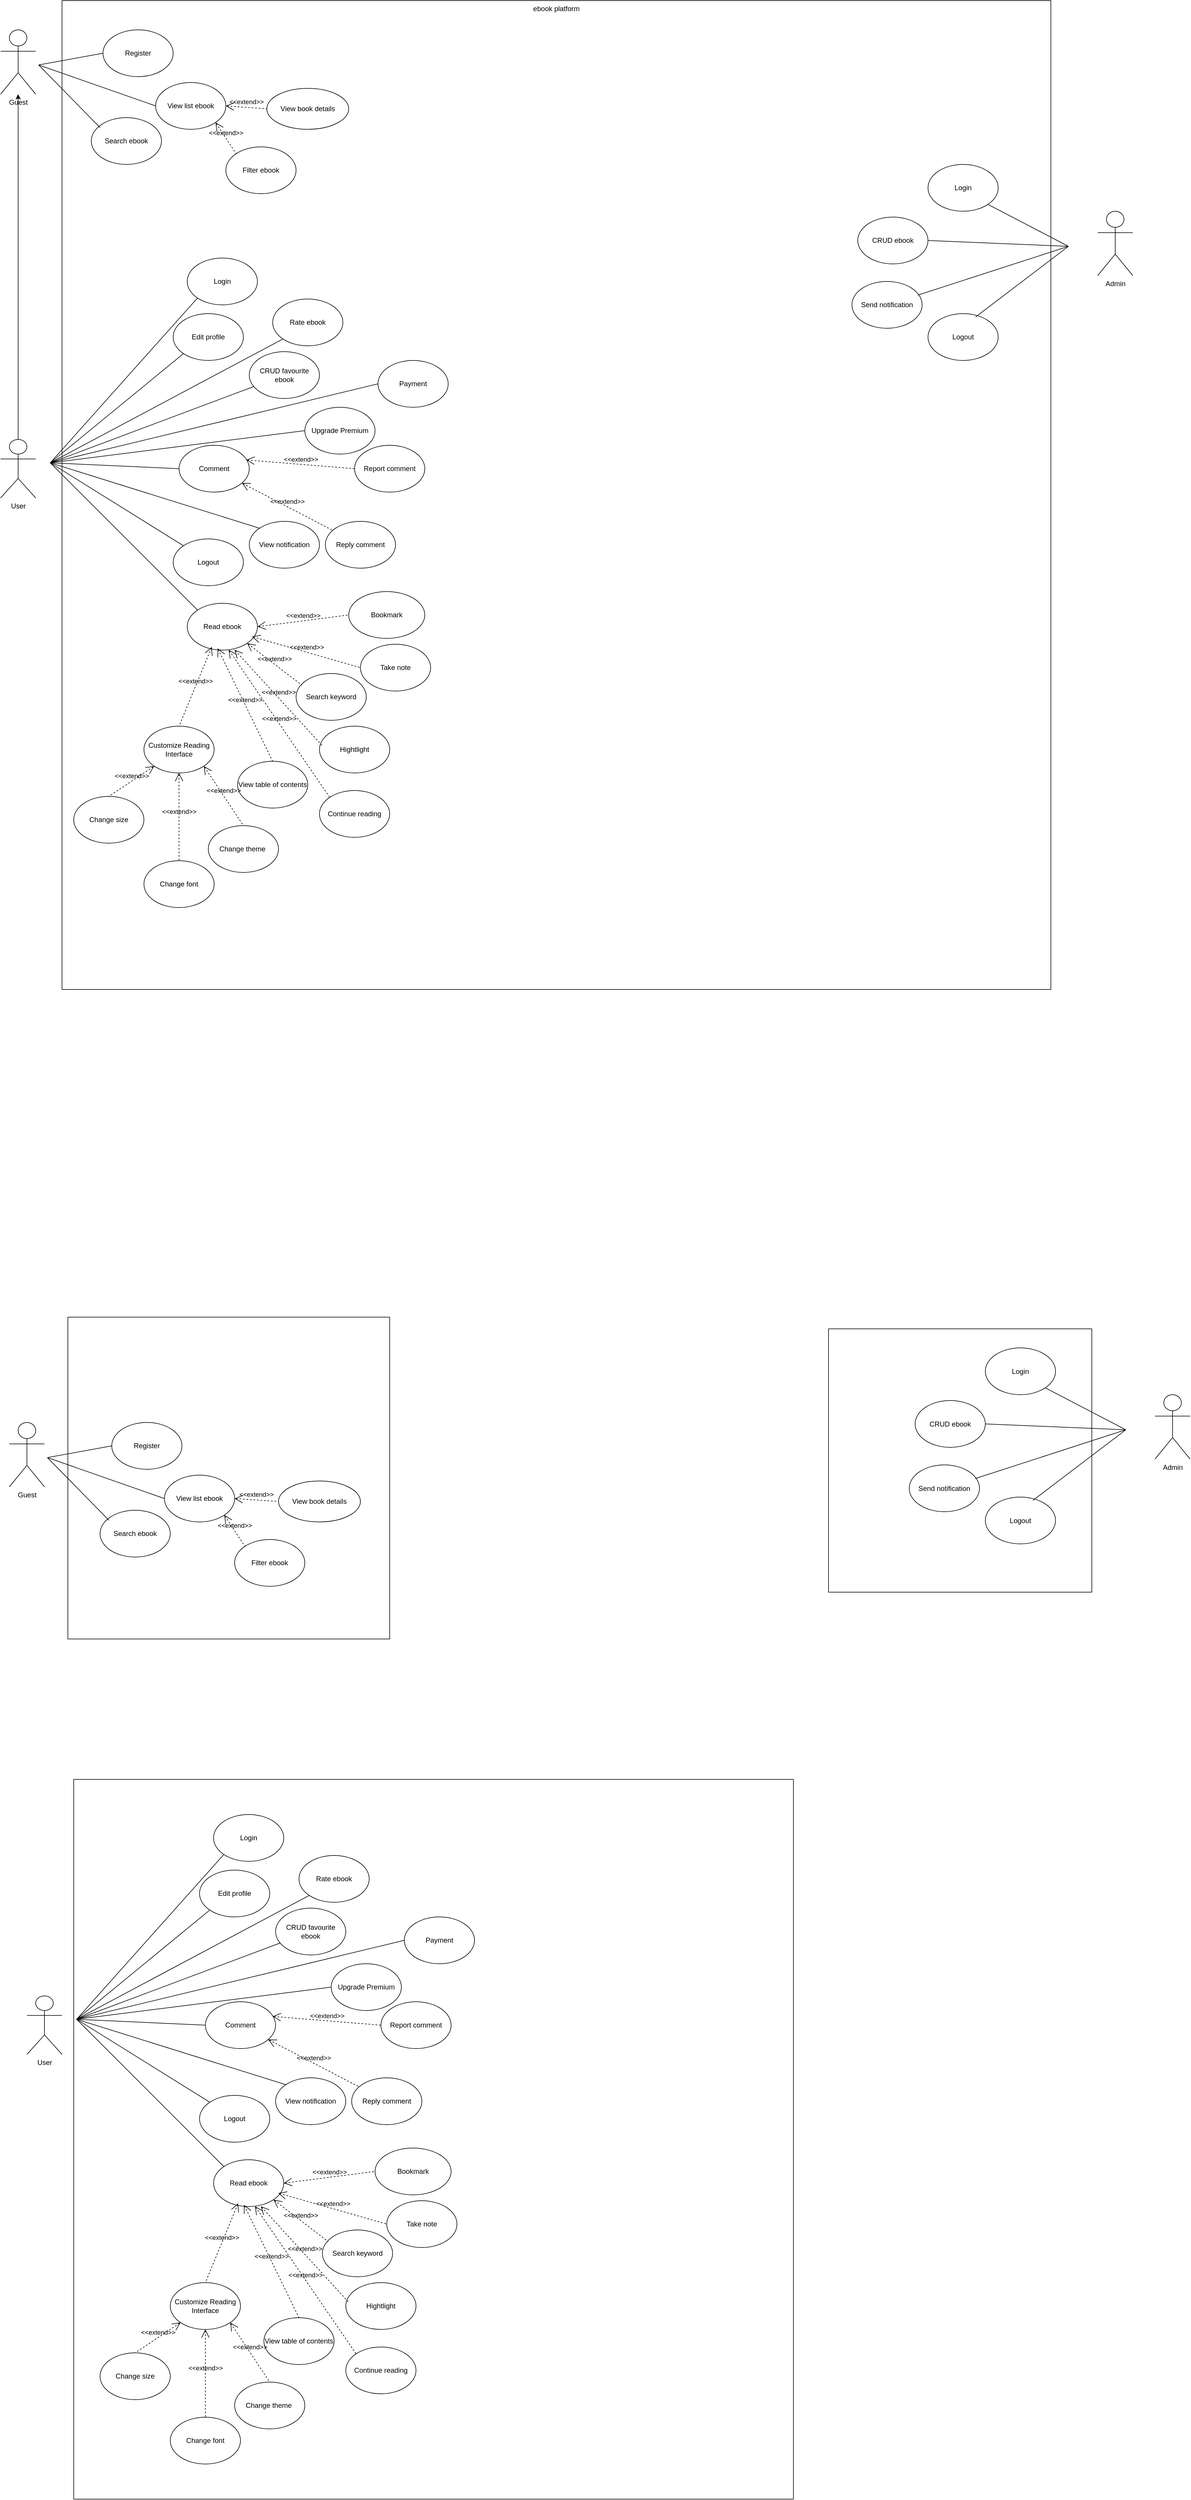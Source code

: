 <mxfile>
    <diagram name="Trang-1" id="Ye_JfSGjJYY6YwhBFZRN">
        <mxGraphModel dx="1636" dy="1445" grid="1" gridSize="10" guides="1" tooltips="1" connect="1" arrows="1" fold="1" page="1" pageScale="1" pageWidth="827" pageHeight="1169" math="0" shadow="0">
            <root>
                <mxCell id="0"/>
                <mxCell id="1" parent="0"/>
                <mxCell id="BuiWXDDFh6bLSmiMz-6c-57" value="" style="whiteSpace=wrap;html=1;aspect=fixed;" parent="1" vertex="1">
                    <mxGeometry x="160" y="3090" width="1230" height="1230" as="geometry"/>
                </mxCell>
                <mxCell id="cUX05zz7t98bNG4GYnQf-1" value="ebook platform" style="whiteSpace=wrap;html=1;aspect=fixed;verticalAlign=top;" parent="1" vertex="1">
                    <mxGeometry x="140" y="50" width="1690" height="1690" as="geometry"/>
                </mxCell>
                <mxCell id="cUX05zz7t98bNG4GYnQf-2" value="Guest" style="shape=umlActor;verticalLabelPosition=bottom;verticalAlign=top;html=1;outlineConnect=0;" parent="1" vertex="1">
                    <mxGeometry x="35" y="100" width="60" height="110" as="geometry"/>
                </mxCell>
                <mxCell id="cUX05zz7t98bNG4GYnQf-5" style="edgeStyle=orthogonalEdgeStyle;rounded=0;orthogonalLoop=1;jettySize=auto;html=1;" parent="1" source="cUX05zz7t98bNG4GYnQf-3" target="cUX05zz7t98bNG4GYnQf-2" edge="1">
                    <mxGeometry relative="1" as="geometry">
                        <Array as="points">
                            <mxPoint x="65" y="320"/>
                            <mxPoint x="65" y="320"/>
                        </Array>
                    </mxGeometry>
                </mxCell>
                <mxCell id="cUX05zz7t98bNG4GYnQf-3" value="User" style="shape=umlActor;verticalLabelPosition=bottom;verticalAlign=top;html=1;outlineConnect=0;" parent="1" vertex="1">
                    <mxGeometry x="35" y="800" width="60" height="100" as="geometry"/>
                </mxCell>
                <mxCell id="cUX05zz7t98bNG4GYnQf-7" value="Register" style="ellipse;whiteSpace=wrap;html=1;" parent="1" vertex="1">
                    <mxGeometry x="210" y="100" width="120" height="80" as="geometry"/>
                </mxCell>
                <mxCell id="cUX05zz7t98bNG4GYnQf-8" value="Search ebook" style="ellipse;whiteSpace=wrap;html=1;" parent="1" vertex="1">
                    <mxGeometry x="190" y="250" width="120" height="80" as="geometry"/>
                </mxCell>
                <mxCell id="cUX05zz7t98bNG4GYnQf-9" value="View list ebook" style="ellipse;whiteSpace=wrap;html=1;" parent="1" vertex="1">
                    <mxGeometry x="300" y="190" width="120" height="80" as="geometry"/>
                </mxCell>
                <mxCell id="cUX05zz7t98bNG4GYnQf-12" value="" style="endArrow=none;html=1;rounded=0;entryX=0;entryY=0.5;entryDx=0;entryDy=0;" parent="1" target="cUX05zz7t98bNG4GYnQf-7" edge="1">
                    <mxGeometry width="50" height="50" relative="1" as="geometry">
                        <mxPoint x="100" y="160" as="sourcePoint"/>
                        <mxPoint x="190" y="250" as="targetPoint"/>
                    </mxGeometry>
                </mxCell>
                <mxCell id="cUX05zz7t98bNG4GYnQf-13" value="" style="endArrow=none;html=1;rounded=0;entryX=0;entryY=0.5;entryDx=0;entryDy=0;" parent="1" target="cUX05zz7t98bNG4GYnQf-9" edge="1">
                    <mxGeometry width="50" height="50" relative="1" as="geometry">
                        <mxPoint x="100" y="160" as="sourcePoint"/>
                        <mxPoint x="190" y="250" as="targetPoint"/>
                    </mxGeometry>
                </mxCell>
                <mxCell id="cUX05zz7t98bNG4GYnQf-14" value="" style="endArrow=none;html=1;rounded=0;entryX=0.126;entryY=0.214;entryDx=0;entryDy=0;entryPerimeter=0;" parent="1" target="cUX05zz7t98bNG4GYnQf-8" edge="1">
                    <mxGeometry width="50" height="50" relative="1" as="geometry">
                        <mxPoint x="100" y="160" as="sourcePoint"/>
                        <mxPoint x="190" y="250" as="targetPoint"/>
                    </mxGeometry>
                </mxCell>
                <mxCell id="cUX05zz7t98bNG4GYnQf-15" value="Comment" style="ellipse;whiteSpace=wrap;html=1;" parent="1" vertex="1">
                    <mxGeometry x="340" y="810" width="120" height="80" as="geometry"/>
                </mxCell>
                <mxCell id="cUX05zz7t98bNG4GYnQf-16" value="Rate ebook" style="ellipse;whiteSpace=wrap;html=1;" parent="1" vertex="1">
                    <mxGeometry x="500" y="560" width="120" height="80" as="geometry"/>
                </mxCell>
                <mxCell id="cUX05zz7t98bNG4GYnQf-17" value="CRUD favourite ebook" style="ellipse;whiteSpace=wrap;html=1;" parent="1" vertex="1">
                    <mxGeometry x="460" y="650" width="120" height="80" as="geometry"/>
                </mxCell>
                <mxCell id="cUX05zz7t98bNG4GYnQf-18" value="View notification" style="ellipse;whiteSpace=wrap;html=1;" parent="1" vertex="1">
                    <mxGeometry x="460" y="940" width="120" height="80" as="geometry"/>
                </mxCell>
                <mxCell id="cUX05zz7t98bNG4GYnQf-19" value="Read ebook" style="ellipse;whiteSpace=wrap;html=1;" parent="1" vertex="1">
                    <mxGeometry x="354" y="1080" width="120" height="80" as="geometry"/>
                </mxCell>
                <mxCell id="cUX05zz7t98bNG4GYnQf-22" value="&amp;lt;&amp;lt;extend&amp;gt;&amp;gt;" style="edgeStyle=none;html=1;startArrow=open;endArrow=none;startSize=12;verticalAlign=bottom;dashed=1;labelBackgroundColor=none;rounded=0;exitX=1;exitY=0.5;exitDx=0;exitDy=0;entryX=0;entryY=0.5;entryDx=0;entryDy=0;" parent="1" source="cUX05zz7t98bNG4GYnQf-9" target="cUX05zz7t98bNG4GYnQf-23" edge="1">
                    <mxGeometry width="160" relative="1" as="geometry">
                        <mxPoint x="470" y="239.57" as="sourcePoint"/>
                        <mxPoint x="630" y="239.57" as="targetPoint"/>
                    </mxGeometry>
                </mxCell>
                <mxCell id="cUX05zz7t98bNG4GYnQf-23" value="View book details" style="ellipse;whiteSpace=wrap;html=1;" parent="1" vertex="1">
                    <mxGeometry x="490" y="200" width="140" height="70" as="geometry"/>
                </mxCell>
                <mxCell id="cUX05zz7t98bNG4GYnQf-24" value="Login" style="ellipse;whiteSpace=wrap;html=1;" parent="1" vertex="1">
                    <mxGeometry x="354" y="490" width="120" height="80" as="geometry"/>
                </mxCell>
                <mxCell id="cUX05zz7t98bNG4GYnQf-25" value="Logout" style="ellipse;whiteSpace=wrap;html=1;" parent="1" vertex="1">
                    <mxGeometry x="330" y="970" width="120" height="80" as="geometry"/>
                </mxCell>
                <mxCell id="cUX05zz7t98bNG4GYnQf-26" value="Edit profile" style="ellipse;whiteSpace=wrap;html=1;" parent="1" vertex="1">
                    <mxGeometry x="330" y="585" width="120" height="80" as="geometry"/>
                </mxCell>
                <mxCell id="cUX05zz7t98bNG4GYnQf-27" value="" style="endArrow=none;html=1;rounded=0;exitX=0;exitY=1;exitDx=0;exitDy=0;" parent="1" source="cUX05zz7t98bNG4GYnQf-24" edge="1">
                    <mxGeometry width="50" height="50" relative="1" as="geometry">
                        <mxPoint x="360" y="550" as="sourcePoint"/>
                        <mxPoint x="120" y="840" as="targetPoint"/>
                    </mxGeometry>
                </mxCell>
                <mxCell id="cUX05zz7t98bNG4GYnQf-28" value="" style="endArrow=none;html=1;rounded=0;entryX=0;entryY=1;entryDx=0;entryDy=0;" parent="1" target="cUX05zz7t98bNG4GYnQf-26" edge="1">
                    <mxGeometry width="50" height="50" relative="1" as="geometry">
                        <mxPoint x="120" y="840" as="sourcePoint"/>
                        <mxPoint x="410" y="590" as="targetPoint"/>
                    </mxGeometry>
                </mxCell>
                <mxCell id="cUX05zz7t98bNG4GYnQf-29" value="" style="endArrow=none;html=1;rounded=0;entryX=0;entryY=1;entryDx=0;entryDy=0;" parent="1" target="cUX05zz7t98bNG4GYnQf-16" edge="1">
                    <mxGeometry width="50" height="50" relative="1" as="geometry">
                        <mxPoint x="120" y="840" as="sourcePoint"/>
                        <mxPoint x="410" y="590" as="targetPoint"/>
                    </mxGeometry>
                </mxCell>
                <mxCell id="cUX05zz7t98bNG4GYnQf-30" value="" style="endArrow=none;html=1;rounded=0;" parent="1" target="cUX05zz7t98bNG4GYnQf-17" edge="1">
                    <mxGeometry width="50" height="50" relative="1" as="geometry">
                        <mxPoint x="120" y="840" as="sourcePoint"/>
                        <mxPoint x="410" y="850" as="targetPoint"/>
                    </mxGeometry>
                </mxCell>
                <mxCell id="cUX05zz7t98bNG4GYnQf-31" value="" style="endArrow=none;html=1;rounded=0;entryX=0;entryY=0.5;entryDx=0;entryDy=0;" parent="1" target="cUX05zz7t98bNG4GYnQf-15" edge="1">
                    <mxGeometry width="50" height="50" relative="1" as="geometry">
                        <mxPoint x="120" y="840" as="sourcePoint"/>
                        <mxPoint x="410" y="940" as="targetPoint"/>
                    </mxGeometry>
                </mxCell>
                <mxCell id="cUX05zz7t98bNG4GYnQf-32" value="" style="endArrow=none;html=1;rounded=0;entryX=0;entryY=0;entryDx=0;entryDy=0;" parent="1" target="cUX05zz7t98bNG4GYnQf-18" edge="1">
                    <mxGeometry width="50" height="50" relative="1" as="geometry">
                        <mxPoint x="120" y="840" as="sourcePoint"/>
                        <mxPoint x="410" y="1110" as="targetPoint"/>
                    </mxGeometry>
                </mxCell>
                <mxCell id="cUX05zz7t98bNG4GYnQf-33" value="" style="endArrow=none;html=1;rounded=0;entryX=0;entryY=0;entryDx=0;entryDy=0;" parent="1" target="cUX05zz7t98bNG4GYnQf-25" edge="1">
                    <mxGeometry width="50" height="50" relative="1" as="geometry">
                        <mxPoint x="120" y="840" as="sourcePoint"/>
                        <mxPoint x="410" y="1280" as="targetPoint"/>
                    </mxGeometry>
                </mxCell>
                <mxCell id="cUX05zz7t98bNG4GYnQf-34" value="" style="endArrow=none;html=1;rounded=0;entryX=0;entryY=0;entryDx=0;entryDy=0;" parent="1" target="cUX05zz7t98bNG4GYnQf-19" edge="1">
                    <mxGeometry width="50" height="50" relative="1" as="geometry">
                        <mxPoint x="120" y="840" as="sourcePoint"/>
                        <mxPoint x="410" y="1280" as="targetPoint"/>
                    </mxGeometry>
                </mxCell>
                <mxCell id="cUX05zz7t98bNG4GYnQf-35" value="Filter ebook" style="ellipse;whiteSpace=wrap;html=1;" parent="1" vertex="1">
                    <mxGeometry x="420" y="300" width="120" height="80" as="geometry"/>
                </mxCell>
                <mxCell id="cUX05zz7t98bNG4GYnQf-36" value="&amp;lt;&amp;lt;extend&amp;gt;&amp;gt;" style="edgeStyle=none;html=1;startArrow=open;endArrow=none;startSize=12;verticalAlign=bottom;dashed=1;labelBackgroundColor=none;rounded=0;entryX=0;entryY=0;entryDx=0;entryDy=0;exitX=1;exitY=1;exitDx=0;exitDy=0;" parent="1" source="cUX05zz7t98bNG4GYnQf-9" target="cUX05zz7t98bNG4GYnQf-35" edge="1">
                    <mxGeometry width="160" relative="1" as="geometry">
                        <mxPoint x="310" y="270" as="sourcePoint"/>
                        <mxPoint x="470" y="270" as="targetPoint"/>
                    </mxGeometry>
                </mxCell>
                <mxCell id="cUX05zz7t98bNG4GYnQf-37" value="Reply comment" style="ellipse;whiteSpace=wrap;html=1;" parent="1" vertex="1">
                    <mxGeometry x="590" y="940" width="120" height="80" as="geometry"/>
                </mxCell>
                <mxCell id="cUX05zz7t98bNG4GYnQf-38" value="&amp;lt;&amp;lt;extend&amp;gt;&amp;gt;" style="edgeStyle=none;html=1;startArrow=open;endArrow=none;startSize=12;verticalAlign=bottom;dashed=1;labelBackgroundColor=none;rounded=0;" parent="1" source="cUX05zz7t98bNG4GYnQf-15" target="cUX05zz7t98bNG4GYnQf-37" edge="1">
                    <mxGeometry width="160" relative="1" as="geometry">
                        <mxPoint x="160" y="990" as="sourcePoint"/>
                        <mxPoint x="320" y="990" as="targetPoint"/>
                    </mxGeometry>
                </mxCell>
                <mxCell id="cUX05zz7t98bNG4GYnQf-39" value="Bookmark" style="ellipse;whiteSpace=wrap;html=1;" parent="1" vertex="1">
                    <mxGeometry x="630" y="1060" width="130" height="80" as="geometry"/>
                </mxCell>
                <mxCell id="cUX05zz7t98bNG4GYnQf-40" value="Take note" style="ellipse;whiteSpace=wrap;html=1;" parent="1" vertex="1">
                    <mxGeometry x="650" y="1150" width="120" height="80" as="geometry"/>
                </mxCell>
                <mxCell id="cUX05zz7t98bNG4GYnQf-41" value="Hightlight" style="ellipse;whiteSpace=wrap;html=1;" parent="1" vertex="1">
                    <mxGeometry x="580" y="1290" width="120" height="80" as="geometry"/>
                </mxCell>
                <mxCell id="cUX05zz7t98bNG4GYnQf-42" value="View table of contents" style="ellipse;whiteSpace=wrap;html=1;" parent="1" vertex="1">
                    <mxGeometry x="440" y="1350" width="120" height="80" as="geometry"/>
                </mxCell>
                <mxCell id="cUX05zz7t98bNG4GYnQf-43" value="Search keyword" style="ellipse;whiteSpace=wrap;html=1;" parent="1" vertex="1">
                    <mxGeometry x="540" y="1200" width="120" height="80" as="geometry"/>
                </mxCell>
                <mxCell id="cUX05zz7t98bNG4GYnQf-44" value="Customize Reading Interface" style="ellipse;whiteSpace=wrap;html=1;" parent="1" vertex="1">
                    <mxGeometry x="280" y="1290" width="120" height="80" as="geometry"/>
                </mxCell>
                <mxCell id="cUX05zz7t98bNG4GYnQf-45" value="Continue reading" style="ellipse;whiteSpace=wrap;html=1;" parent="1" vertex="1">
                    <mxGeometry x="580" y="1400" width="120" height="80" as="geometry"/>
                </mxCell>
                <mxCell id="cUX05zz7t98bNG4GYnQf-46" value="Change theme&amp;nbsp;" style="ellipse;whiteSpace=wrap;html=1;" parent="1" vertex="1">
                    <mxGeometry x="390" y="1460" width="120" height="80" as="geometry"/>
                </mxCell>
                <mxCell id="cUX05zz7t98bNG4GYnQf-47" value="Change font" style="ellipse;whiteSpace=wrap;html=1;" parent="1" vertex="1">
                    <mxGeometry x="280" y="1520" width="120" height="80" as="geometry"/>
                </mxCell>
                <mxCell id="cUX05zz7t98bNG4GYnQf-48" value="Change size" style="ellipse;whiteSpace=wrap;html=1;" parent="1" vertex="1">
                    <mxGeometry x="160" y="1410" width="120" height="80" as="geometry"/>
                </mxCell>
                <mxCell id="cUX05zz7t98bNG4GYnQf-49" value="&amp;lt;&amp;lt;extend&amp;gt;&amp;gt;" style="edgeStyle=none;html=1;startArrow=open;endArrow=none;startSize=12;verticalAlign=bottom;dashed=1;labelBackgroundColor=none;rounded=0;entryX=0;entryY=0.5;entryDx=0;entryDy=0;exitX=1;exitY=0.5;exitDx=0;exitDy=0;" parent="1" source="cUX05zz7t98bNG4GYnQf-19" target="cUX05zz7t98bNG4GYnQf-39" edge="1">
                    <mxGeometry width="160" relative="1" as="geometry">
                        <mxPoint x="470" y="1470" as="sourcePoint"/>
                        <mxPoint x="630" y="1470" as="targetPoint"/>
                    </mxGeometry>
                </mxCell>
                <mxCell id="cUX05zz7t98bNG4GYnQf-50" value="&amp;lt;&amp;lt;extend&amp;gt;&amp;gt;" style="edgeStyle=none;html=1;startArrow=open;endArrow=none;startSize=12;verticalAlign=bottom;dashed=1;labelBackgroundColor=none;rounded=0;entryX=0;entryY=0.5;entryDx=0;entryDy=0;exitX=0.923;exitY=0.712;exitDx=0;exitDy=0;exitPerimeter=0;" parent="1" source="cUX05zz7t98bNG4GYnQf-19" target="cUX05zz7t98bNG4GYnQf-40" edge="1">
                    <mxGeometry width="160" relative="1" as="geometry">
                        <mxPoint x="472" y="1628" as="sourcePoint"/>
                        <mxPoint x="630" y="1720" as="targetPoint"/>
                    </mxGeometry>
                </mxCell>
                <mxCell id="cUX05zz7t98bNG4GYnQf-51" value="&amp;lt;&amp;lt;extend&amp;gt;&amp;gt;" style="edgeStyle=none;html=1;startArrow=open;endArrow=none;startSize=12;verticalAlign=bottom;dashed=1;labelBackgroundColor=none;rounded=0;entryX=0.037;entryY=0.412;entryDx=0;entryDy=0;exitX=0.673;exitY=0.994;exitDx=0;exitDy=0;exitPerimeter=0;entryPerimeter=0;" parent="1" source="cUX05zz7t98bNG4GYnQf-19" target="cUX05zz7t98bNG4GYnQf-41" edge="1">
                    <mxGeometry width="160" relative="1" as="geometry">
                        <mxPoint x="470" y="1970" as="sourcePoint"/>
                        <mxPoint x="630" y="1970" as="targetPoint"/>
                    </mxGeometry>
                </mxCell>
                <mxCell id="cUX05zz7t98bNG4GYnQf-52" value="&amp;lt;&amp;lt;extend&amp;gt;&amp;gt;" style="edgeStyle=none;html=1;startArrow=open;endArrow=none;startSize=12;verticalAlign=bottom;dashed=1;labelBackgroundColor=none;rounded=0;entryX=0.5;entryY=0;entryDx=0;entryDy=0;exitX=0.433;exitY=0.962;exitDx=0;exitDy=0;exitPerimeter=0;" parent="1" source="cUX05zz7t98bNG4GYnQf-19" target="cUX05zz7t98bNG4GYnQf-42" edge="1">
                    <mxGeometry width="160" relative="1" as="geometry">
                        <mxPoint x="470" y="1850" as="sourcePoint"/>
                        <mxPoint x="630" y="1850" as="targetPoint"/>
                    </mxGeometry>
                </mxCell>
                <mxCell id="cUX05zz7t98bNG4GYnQf-53" value="&amp;lt;&amp;lt;extend&amp;gt;&amp;gt;" style="edgeStyle=none;html=1;startArrow=open;endArrow=none;startSize=12;verticalAlign=bottom;dashed=1;labelBackgroundColor=none;rounded=0;entryX=0.083;entryY=0.25;entryDx=0;entryDy=0;exitX=1;exitY=1;exitDx=0;exitDy=0;entryPerimeter=0;" parent="1" source="cUX05zz7t98bNG4GYnQf-19" target="cUX05zz7t98bNG4GYnQf-43" edge="1">
                    <mxGeometry width="160" relative="1" as="geometry">
                        <mxPoint x="470" y="1970" as="sourcePoint"/>
                        <mxPoint x="630" y="1970" as="targetPoint"/>
                    </mxGeometry>
                </mxCell>
                <mxCell id="cUX05zz7t98bNG4GYnQf-54" value="&amp;lt;&amp;lt;extend&amp;gt;&amp;gt;" style="edgeStyle=none;html=1;startArrow=open;endArrow=none;startSize=12;verticalAlign=bottom;dashed=1;labelBackgroundColor=none;rounded=0;entryX=0;entryY=0;entryDx=0;entryDy=0;exitX=0.59;exitY=0.994;exitDx=0;exitDy=0;exitPerimeter=0;" parent="1" source="cUX05zz7t98bNG4GYnQf-19" target="cUX05zz7t98bNG4GYnQf-45" edge="1">
                    <mxGeometry width="160" relative="1" as="geometry">
                        <mxPoint x="470" y="1970" as="sourcePoint"/>
                        <mxPoint x="630" y="1970" as="targetPoint"/>
                    </mxGeometry>
                </mxCell>
                <mxCell id="cUX05zz7t98bNG4GYnQf-55" value="&amp;lt;&amp;lt;extend&amp;gt;&amp;gt;" style="edgeStyle=none;html=1;startArrow=open;endArrow=none;startSize=12;verticalAlign=bottom;dashed=1;labelBackgroundColor=none;rounded=0;entryX=0.5;entryY=0;entryDx=0;entryDy=0;exitX=0.35;exitY=0.931;exitDx=0;exitDy=0;exitPerimeter=0;" parent="1" source="cUX05zz7t98bNG4GYnQf-19" target="cUX05zz7t98bNG4GYnQf-44" edge="1">
                    <mxGeometry width="160" relative="1" as="geometry">
                        <mxPoint x="470" y="2220" as="sourcePoint"/>
                        <mxPoint x="630" y="2220" as="targetPoint"/>
                    </mxGeometry>
                </mxCell>
                <mxCell id="cUX05zz7t98bNG4GYnQf-56" value="&amp;lt;&amp;lt;extend&amp;gt;&amp;gt;" style="edgeStyle=none;html=1;startArrow=open;endArrow=none;startSize=12;verticalAlign=bottom;dashed=1;labelBackgroundColor=none;rounded=0;entryX=0.5;entryY=0;entryDx=0;entryDy=0;exitX=1;exitY=1;exitDx=0;exitDy=0;" parent="1" source="cUX05zz7t98bNG4GYnQf-44" target="cUX05zz7t98bNG4GYnQf-46" edge="1">
                    <mxGeometry width="160" relative="1" as="geometry">
                        <mxPoint x="470" y="2350" as="sourcePoint"/>
                        <mxPoint x="630" y="2350" as="targetPoint"/>
                    </mxGeometry>
                </mxCell>
                <mxCell id="cUX05zz7t98bNG4GYnQf-57" value="&amp;lt;&amp;lt;extend&amp;gt;&amp;gt;" style="edgeStyle=none;html=1;startArrow=open;endArrow=none;startSize=12;verticalAlign=bottom;dashed=1;labelBackgroundColor=none;rounded=0;exitX=0.5;exitY=1;exitDx=0;exitDy=0;" parent="1" source="cUX05zz7t98bNG4GYnQf-44" target="cUX05zz7t98bNG4GYnQf-47" edge="1">
                    <mxGeometry width="160" relative="1" as="geometry">
                        <mxPoint x="470" y="2350" as="sourcePoint"/>
                        <mxPoint x="630" y="2350" as="targetPoint"/>
                    </mxGeometry>
                </mxCell>
                <mxCell id="cUX05zz7t98bNG4GYnQf-58" value="&amp;lt;&amp;lt;extend&amp;gt;&amp;gt;" style="edgeStyle=none;html=1;startArrow=open;endArrow=none;startSize=12;verticalAlign=bottom;dashed=1;labelBackgroundColor=none;rounded=0;entryX=0.5;entryY=0;entryDx=0;entryDy=0;exitX=0;exitY=1;exitDx=0;exitDy=0;" parent="1" source="cUX05zz7t98bNG4GYnQf-44" target="cUX05zz7t98bNG4GYnQf-48" edge="1">
                    <mxGeometry width="160" relative="1" as="geometry">
                        <mxPoint x="470" y="2350" as="sourcePoint"/>
                        <mxPoint x="630" y="2350" as="targetPoint"/>
                    </mxGeometry>
                </mxCell>
                <mxCell id="cUX05zz7t98bNG4GYnQf-59" value="Admin" style="shape=umlActor;verticalLabelPosition=bottom;verticalAlign=top;html=1;outlineConnect=0;" parent="1" vertex="1">
                    <mxGeometry x="1910" y="410" width="60" height="110" as="geometry"/>
                </mxCell>
                <mxCell id="cUX05zz7t98bNG4GYnQf-60" value="CRUD ebook" style="ellipse;whiteSpace=wrap;html=1;" parent="1" vertex="1">
                    <mxGeometry x="1500" y="420" width="120" height="80" as="geometry"/>
                </mxCell>
                <mxCell id="cUX05zz7t98bNG4GYnQf-61" value="Login" style="ellipse;whiteSpace=wrap;html=1;" parent="1" vertex="1">
                    <mxGeometry x="1620" y="330" width="120" height="80" as="geometry"/>
                </mxCell>
                <mxCell id="cUX05zz7t98bNG4GYnQf-62" value="Send notification" style="ellipse;whiteSpace=wrap;html=1;" parent="1" vertex="1">
                    <mxGeometry x="1490" y="530" width="120" height="80" as="geometry"/>
                </mxCell>
                <mxCell id="cUX05zz7t98bNG4GYnQf-63" value="Logout" style="ellipse;whiteSpace=wrap;html=1;" parent="1" vertex="1">
                    <mxGeometry x="1620" y="585" width="120" height="80" as="geometry"/>
                </mxCell>
                <mxCell id="cUX05zz7t98bNG4GYnQf-64" value="" style="endArrow=none;html=1;rounded=0;exitX=1;exitY=1;exitDx=0;exitDy=0;" parent="1" source="cUX05zz7t98bNG4GYnQf-61" edge="1">
                    <mxGeometry width="50" height="50" relative="1" as="geometry">
                        <mxPoint x="1590" y="120" as="sourcePoint"/>
                        <mxPoint x="1860" y="470" as="targetPoint"/>
                    </mxGeometry>
                </mxCell>
                <mxCell id="cUX05zz7t98bNG4GYnQf-65" value="" style="endArrow=none;html=1;rounded=0;exitX=1;exitY=0.5;exitDx=0;exitDy=0;" parent="1" source="cUX05zz7t98bNG4GYnQf-60" edge="1">
                    <mxGeometry width="50" height="50" relative="1" as="geometry">
                        <mxPoint x="1710" y="440" as="sourcePoint"/>
                        <mxPoint x="1860" y="470" as="targetPoint"/>
                    </mxGeometry>
                </mxCell>
                <mxCell id="cUX05zz7t98bNG4GYnQf-69" value="" style="endArrow=none;html=1;rounded=0;exitX=0.939;exitY=0.292;exitDx=0;exitDy=0;exitPerimeter=0;" parent="1" source="cUX05zz7t98bNG4GYnQf-62" edge="1">
                    <mxGeometry width="50" height="50" relative="1" as="geometry">
                        <mxPoint x="1710" y="750" as="sourcePoint"/>
                        <mxPoint x="1860" y="470" as="targetPoint"/>
                    </mxGeometry>
                </mxCell>
                <mxCell id="cUX05zz7t98bNG4GYnQf-70" value="" style="endArrow=none;html=1;rounded=0;exitX=0.678;exitY=0.071;exitDx=0;exitDy=0;exitPerimeter=0;" parent="1" source="cUX05zz7t98bNG4GYnQf-63" edge="1">
                    <mxGeometry width="50" height="50" relative="1" as="geometry">
                        <mxPoint x="1710" y="750" as="sourcePoint"/>
                        <mxPoint x="1860" y="470" as="targetPoint"/>
                    </mxGeometry>
                </mxCell>
                <mxCell id="BuiWXDDFh6bLSmiMz-6c-1" value="Report comment" style="ellipse;whiteSpace=wrap;html=1;" parent="1" vertex="1">
                    <mxGeometry x="640" y="810" width="120" height="80" as="geometry"/>
                </mxCell>
                <mxCell id="BuiWXDDFh6bLSmiMz-6c-2" value="&amp;lt;&amp;lt;extend&amp;gt;&amp;gt;" style="edgeStyle=none;html=1;startArrow=open;endArrow=none;startSize=12;verticalAlign=bottom;dashed=1;labelBackgroundColor=none;rounded=0;entryX=0;entryY=0.5;entryDx=0;entryDy=0;exitX=0.958;exitY=0.313;exitDx=0;exitDy=0;exitPerimeter=0;" parent="1" source="cUX05zz7t98bNG4GYnQf-15" target="BuiWXDDFh6bLSmiMz-6c-1" edge="1">
                    <mxGeometry width="160" relative="1" as="geometry">
                        <mxPoint x="630" y="950" as="sourcePoint"/>
                        <mxPoint x="790" y="950" as="targetPoint"/>
                    </mxGeometry>
                </mxCell>
                <mxCell id="BuiWXDDFh6bLSmiMz-6c-5" value="" style="whiteSpace=wrap;html=1;aspect=fixed;" parent="1" vertex="1">
                    <mxGeometry x="150" y="2300" width="550" height="550" as="geometry"/>
                </mxCell>
                <mxCell id="BuiWXDDFh6bLSmiMz-6c-6" value="Guest" style="shape=umlActor;verticalLabelPosition=bottom;verticalAlign=top;html=1;outlineConnect=0;" parent="1" vertex="1">
                    <mxGeometry x="50" y="2480" width="60" height="110" as="geometry"/>
                </mxCell>
                <mxCell id="BuiWXDDFh6bLSmiMz-6c-7" value="Register" style="ellipse;whiteSpace=wrap;html=1;" parent="1" vertex="1">
                    <mxGeometry x="225" y="2480" width="120" height="80" as="geometry"/>
                </mxCell>
                <mxCell id="BuiWXDDFh6bLSmiMz-6c-8" value="Search ebook" style="ellipse;whiteSpace=wrap;html=1;" parent="1" vertex="1">
                    <mxGeometry x="205" y="2630" width="120" height="80" as="geometry"/>
                </mxCell>
                <mxCell id="BuiWXDDFh6bLSmiMz-6c-9" value="View list ebook" style="ellipse;whiteSpace=wrap;html=1;" parent="1" vertex="1">
                    <mxGeometry x="315" y="2570" width="120" height="80" as="geometry"/>
                </mxCell>
                <mxCell id="BuiWXDDFh6bLSmiMz-6c-10" value="" style="endArrow=none;html=1;rounded=0;entryX=0;entryY=0.5;entryDx=0;entryDy=0;" parent="1" target="BuiWXDDFh6bLSmiMz-6c-7" edge="1">
                    <mxGeometry width="50" height="50" relative="1" as="geometry">
                        <mxPoint x="115" y="2540" as="sourcePoint"/>
                        <mxPoint x="205" y="2630" as="targetPoint"/>
                    </mxGeometry>
                </mxCell>
                <mxCell id="BuiWXDDFh6bLSmiMz-6c-11" value="" style="endArrow=none;html=1;rounded=0;entryX=0;entryY=0.5;entryDx=0;entryDy=0;" parent="1" target="BuiWXDDFh6bLSmiMz-6c-9" edge="1">
                    <mxGeometry width="50" height="50" relative="1" as="geometry">
                        <mxPoint x="115" y="2540" as="sourcePoint"/>
                        <mxPoint x="205" y="2630" as="targetPoint"/>
                    </mxGeometry>
                </mxCell>
                <mxCell id="BuiWXDDFh6bLSmiMz-6c-12" value="" style="endArrow=none;html=1;rounded=0;entryX=0.126;entryY=0.214;entryDx=0;entryDy=0;entryPerimeter=0;" parent="1" target="BuiWXDDFh6bLSmiMz-6c-8" edge="1">
                    <mxGeometry width="50" height="50" relative="1" as="geometry">
                        <mxPoint x="115" y="2540" as="sourcePoint"/>
                        <mxPoint x="205" y="2630" as="targetPoint"/>
                    </mxGeometry>
                </mxCell>
                <mxCell id="BuiWXDDFh6bLSmiMz-6c-13" value="&amp;lt;&amp;lt;extend&amp;gt;&amp;gt;" style="edgeStyle=none;html=1;startArrow=open;endArrow=none;startSize=12;verticalAlign=bottom;dashed=1;labelBackgroundColor=none;rounded=0;exitX=1;exitY=0.5;exitDx=0;exitDy=0;entryX=0;entryY=0.5;entryDx=0;entryDy=0;" parent="1" source="BuiWXDDFh6bLSmiMz-6c-9" edge="1" target="2">
                    <mxGeometry width="160" relative="1" as="geometry">
                        <mxPoint x="485" y="2619.57" as="sourcePoint"/>
                        <mxPoint x="505" y="2615" as="targetPoint"/>
                    </mxGeometry>
                </mxCell>
                <mxCell id="BuiWXDDFh6bLSmiMz-6c-14" value="Filter ebook" style="ellipse;whiteSpace=wrap;html=1;" parent="1" vertex="1">
                    <mxGeometry x="435" y="2680" width="120" height="80" as="geometry"/>
                </mxCell>
                <mxCell id="BuiWXDDFh6bLSmiMz-6c-15" value="&amp;lt;&amp;lt;extend&amp;gt;&amp;gt;" style="edgeStyle=none;html=1;startArrow=open;endArrow=none;startSize=12;verticalAlign=bottom;dashed=1;labelBackgroundColor=none;rounded=0;entryX=0;entryY=0;entryDx=0;entryDy=0;exitX=1;exitY=1;exitDx=0;exitDy=0;" parent="1" source="BuiWXDDFh6bLSmiMz-6c-9" target="BuiWXDDFh6bLSmiMz-6c-14" edge="1">
                    <mxGeometry width="160" relative="1" as="geometry">
                        <mxPoint x="325" y="2650" as="sourcePoint"/>
                        <mxPoint x="485" y="2650" as="targetPoint"/>
                    </mxGeometry>
                </mxCell>
                <mxCell id="BuiWXDDFh6bLSmiMz-6c-58" value="" style="whiteSpace=wrap;html=1;aspect=fixed;" parent="1" vertex="1">
                    <mxGeometry x="1450" y="2320" width="450" height="450" as="geometry"/>
                </mxCell>
                <mxCell id="BuiWXDDFh6bLSmiMz-6c-59" value="Admin" style="shape=umlActor;verticalLabelPosition=bottom;verticalAlign=top;html=1;outlineConnect=0;" parent="1" vertex="1">
                    <mxGeometry x="2008" y="2432.5" width="60" height="110" as="geometry"/>
                </mxCell>
                <mxCell id="BuiWXDDFh6bLSmiMz-6c-60" value="CRUD ebook" style="ellipse;whiteSpace=wrap;html=1;" parent="1" vertex="1">
                    <mxGeometry x="1598" y="2442.5" width="120" height="80" as="geometry"/>
                </mxCell>
                <mxCell id="BuiWXDDFh6bLSmiMz-6c-61" value="Login" style="ellipse;whiteSpace=wrap;html=1;" parent="1" vertex="1">
                    <mxGeometry x="1718" y="2352.5" width="120" height="80" as="geometry"/>
                </mxCell>
                <mxCell id="BuiWXDDFh6bLSmiMz-6c-62" value="Send notification" style="ellipse;whiteSpace=wrap;html=1;" parent="1" vertex="1">
                    <mxGeometry x="1588" y="2552.5" width="120" height="80" as="geometry"/>
                </mxCell>
                <mxCell id="BuiWXDDFh6bLSmiMz-6c-63" value="Logout" style="ellipse;whiteSpace=wrap;html=1;" parent="1" vertex="1">
                    <mxGeometry x="1718" y="2607.5" width="120" height="80" as="geometry"/>
                </mxCell>
                <mxCell id="BuiWXDDFh6bLSmiMz-6c-64" value="" style="endArrow=none;html=1;rounded=0;exitX=1;exitY=1;exitDx=0;exitDy=0;" parent="1" source="BuiWXDDFh6bLSmiMz-6c-61" edge="1">
                    <mxGeometry width="50" height="50" relative="1" as="geometry">
                        <mxPoint x="1688" y="2142.5" as="sourcePoint"/>
                        <mxPoint x="1958" y="2492.5" as="targetPoint"/>
                    </mxGeometry>
                </mxCell>
                <mxCell id="BuiWXDDFh6bLSmiMz-6c-65" value="" style="endArrow=none;html=1;rounded=0;exitX=1;exitY=0.5;exitDx=0;exitDy=0;" parent="1" source="BuiWXDDFh6bLSmiMz-6c-60" edge="1">
                    <mxGeometry width="50" height="50" relative="1" as="geometry">
                        <mxPoint x="1808" y="2462.5" as="sourcePoint"/>
                        <mxPoint x="1958" y="2492.5" as="targetPoint"/>
                    </mxGeometry>
                </mxCell>
                <mxCell id="BuiWXDDFh6bLSmiMz-6c-66" value="" style="endArrow=none;html=1;rounded=0;exitX=0.939;exitY=0.292;exitDx=0;exitDy=0;exitPerimeter=0;" parent="1" source="BuiWXDDFh6bLSmiMz-6c-62" edge="1">
                    <mxGeometry width="50" height="50" relative="1" as="geometry">
                        <mxPoint x="1808" y="2772.5" as="sourcePoint"/>
                        <mxPoint x="1958" y="2492.5" as="targetPoint"/>
                    </mxGeometry>
                </mxCell>
                <mxCell id="BuiWXDDFh6bLSmiMz-6c-67" value="" style="endArrow=none;html=1;rounded=0;exitX=0.678;exitY=0.071;exitDx=0;exitDy=0;exitPerimeter=0;" parent="1" source="BuiWXDDFh6bLSmiMz-6c-63" edge="1">
                    <mxGeometry width="50" height="50" relative="1" as="geometry">
                        <mxPoint x="1808" y="2772.5" as="sourcePoint"/>
                        <mxPoint x="1958" y="2492.5" as="targetPoint"/>
                    </mxGeometry>
                </mxCell>
                <mxCell id="2" value="View book details" style="ellipse;whiteSpace=wrap;html=1;" vertex="1" parent="1">
                    <mxGeometry x="510" y="2580" width="140" height="70" as="geometry"/>
                </mxCell>
                <mxCell id="3" value="Payment" style="ellipse;whiteSpace=wrap;html=1;" vertex="1" parent="1">
                    <mxGeometry x="680" y="665" width="120" height="80" as="geometry"/>
                </mxCell>
                <mxCell id="4" value="" style="endArrow=none;html=1;entryX=0;entryY=0.5;entryDx=0;entryDy=0;" edge="1" parent="1" target="3">
                    <mxGeometry width="50" height="50" relative="1" as="geometry">
                        <mxPoint x="119.259" y="840" as="sourcePoint"/>
                        <mxPoint x="540" y="940" as="targetPoint"/>
                    </mxGeometry>
                </mxCell>
                <mxCell id="5" value="Upgrade Premium" style="ellipse;whiteSpace=wrap;html=1;" vertex="1" parent="1">
                    <mxGeometry x="555" y="745" width="120" height="80" as="geometry"/>
                </mxCell>
                <mxCell id="6" value="" style="endArrow=none;html=1;entryX=0;entryY=0.5;entryDx=0;entryDy=0;" edge="1" parent="1" target="5">
                    <mxGeometry width="50" height="50" relative="1" as="geometry">
                        <mxPoint x="119.259" y="840" as="sourcePoint"/>
                        <mxPoint x="500" y="970" as="targetPoint"/>
                    </mxGeometry>
                </mxCell>
                <mxCell id="7" value="User" style="shape=umlActor;verticalLabelPosition=bottom;verticalAlign=top;html=1;outlineConnect=0;" vertex="1" parent="1">
                    <mxGeometry x="80" y="3460" width="60" height="100" as="geometry"/>
                </mxCell>
                <mxCell id="8" value="Comment" style="ellipse;whiteSpace=wrap;html=1;" vertex="1" parent="1">
                    <mxGeometry x="385" y="3470" width="120" height="80" as="geometry"/>
                </mxCell>
                <mxCell id="9" value="Rate ebook" style="ellipse;whiteSpace=wrap;html=1;" vertex="1" parent="1">
                    <mxGeometry x="545" y="3220" width="120" height="80" as="geometry"/>
                </mxCell>
                <mxCell id="10" value="CRUD favourite ebook" style="ellipse;whiteSpace=wrap;html=1;" vertex="1" parent="1">
                    <mxGeometry x="505" y="3310" width="120" height="80" as="geometry"/>
                </mxCell>
                <mxCell id="11" value="View notification" style="ellipse;whiteSpace=wrap;html=1;" vertex="1" parent="1">
                    <mxGeometry x="505" y="3600" width="120" height="80" as="geometry"/>
                </mxCell>
                <mxCell id="12" value="Read ebook" style="ellipse;whiteSpace=wrap;html=1;" vertex="1" parent="1">
                    <mxGeometry x="399" y="3740" width="120" height="80" as="geometry"/>
                </mxCell>
                <mxCell id="13" value="Login" style="ellipse;whiteSpace=wrap;html=1;" vertex="1" parent="1">
                    <mxGeometry x="399" y="3150" width="120" height="80" as="geometry"/>
                </mxCell>
                <mxCell id="14" value="Logout" style="ellipse;whiteSpace=wrap;html=1;" vertex="1" parent="1">
                    <mxGeometry x="375" y="3630" width="120" height="80" as="geometry"/>
                </mxCell>
                <mxCell id="15" value="Edit profile" style="ellipse;whiteSpace=wrap;html=1;" vertex="1" parent="1">
                    <mxGeometry x="375" y="3245" width="120" height="80" as="geometry"/>
                </mxCell>
                <mxCell id="16" value="" style="endArrow=none;html=1;rounded=0;exitX=0;exitY=1;exitDx=0;exitDy=0;" edge="1" parent="1" source="13">
                    <mxGeometry width="50" height="50" relative="1" as="geometry">
                        <mxPoint x="405" y="3210" as="sourcePoint"/>
                        <mxPoint x="165" y="3500" as="targetPoint"/>
                    </mxGeometry>
                </mxCell>
                <mxCell id="17" value="" style="endArrow=none;html=1;rounded=0;entryX=0;entryY=1;entryDx=0;entryDy=0;" edge="1" parent="1" target="15">
                    <mxGeometry width="50" height="50" relative="1" as="geometry">
                        <mxPoint x="165" y="3500" as="sourcePoint"/>
                        <mxPoint x="455" y="3250" as="targetPoint"/>
                    </mxGeometry>
                </mxCell>
                <mxCell id="18" value="" style="endArrow=none;html=1;rounded=0;entryX=0;entryY=1;entryDx=0;entryDy=0;" edge="1" parent="1" target="9">
                    <mxGeometry width="50" height="50" relative="1" as="geometry">
                        <mxPoint x="165" y="3500" as="sourcePoint"/>
                        <mxPoint x="455" y="3250" as="targetPoint"/>
                    </mxGeometry>
                </mxCell>
                <mxCell id="19" value="" style="endArrow=none;html=1;rounded=0;" edge="1" parent="1" target="10">
                    <mxGeometry width="50" height="50" relative="1" as="geometry">
                        <mxPoint x="165" y="3500" as="sourcePoint"/>
                        <mxPoint x="455" y="3510" as="targetPoint"/>
                    </mxGeometry>
                </mxCell>
                <mxCell id="20" value="" style="endArrow=none;html=1;rounded=0;entryX=0;entryY=0.5;entryDx=0;entryDy=0;" edge="1" parent="1" target="8">
                    <mxGeometry width="50" height="50" relative="1" as="geometry">
                        <mxPoint x="165" y="3500" as="sourcePoint"/>
                        <mxPoint x="455" y="3600" as="targetPoint"/>
                    </mxGeometry>
                </mxCell>
                <mxCell id="21" value="" style="endArrow=none;html=1;rounded=0;entryX=0;entryY=0;entryDx=0;entryDy=0;" edge="1" parent="1" target="11">
                    <mxGeometry width="50" height="50" relative="1" as="geometry">
                        <mxPoint x="165" y="3500" as="sourcePoint"/>
                        <mxPoint x="455" y="3770" as="targetPoint"/>
                    </mxGeometry>
                </mxCell>
                <mxCell id="22" value="" style="endArrow=none;html=1;rounded=0;entryX=0;entryY=0;entryDx=0;entryDy=0;" edge="1" parent="1" target="14">
                    <mxGeometry width="50" height="50" relative="1" as="geometry">
                        <mxPoint x="165" y="3500" as="sourcePoint"/>
                        <mxPoint x="455" y="3940" as="targetPoint"/>
                    </mxGeometry>
                </mxCell>
                <mxCell id="23" value="" style="endArrow=none;html=1;rounded=0;entryX=0;entryY=0;entryDx=0;entryDy=0;" edge="1" parent="1" target="12">
                    <mxGeometry width="50" height="50" relative="1" as="geometry">
                        <mxPoint x="165" y="3500" as="sourcePoint"/>
                        <mxPoint x="455" y="3940" as="targetPoint"/>
                    </mxGeometry>
                </mxCell>
                <mxCell id="24" value="Reply comment" style="ellipse;whiteSpace=wrap;html=1;" vertex="1" parent="1">
                    <mxGeometry x="635" y="3600" width="120" height="80" as="geometry"/>
                </mxCell>
                <mxCell id="25" value="&amp;lt;&amp;lt;extend&amp;gt;&amp;gt;" style="edgeStyle=none;html=1;startArrow=open;endArrow=none;startSize=12;verticalAlign=bottom;dashed=1;labelBackgroundColor=none;rounded=0;" edge="1" parent="1" source="8" target="24">
                    <mxGeometry width="160" relative="1" as="geometry">
                        <mxPoint x="205" y="3650" as="sourcePoint"/>
                        <mxPoint x="365" y="3650" as="targetPoint"/>
                    </mxGeometry>
                </mxCell>
                <mxCell id="26" value="Bookmark" style="ellipse;whiteSpace=wrap;html=1;" vertex="1" parent="1">
                    <mxGeometry x="675" y="3720" width="130" height="80" as="geometry"/>
                </mxCell>
                <mxCell id="27" value="Take note" style="ellipse;whiteSpace=wrap;html=1;" vertex="1" parent="1">
                    <mxGeometry x="695" y="3810" width="120" height="80" as="geometry"/>
                </mxCell>
                <mxCell id="28" value="Hightlight" style="ellipse;whiteSpace=wrap;html=1;" vertex="1" parent="1">
                    <mxGeometry x="625" y="3950" width="120" height="80" as="geometry"/>
                </mxCell>
                <mxCell id="29" value="View table of contents" style="ellipse;whiteSpace=wrap;html=1;" vertex="1" parent="1">
                    <mxGeometry x="485" y="4010" width="120" height="80" as="geometry"/>
                </mxCell>
                <mxCell id="30" value="Search keyword" style="ellipse;whiteSpace=wrap;html=1;" vertex="1" parent="1">
                    <mxGeometry x="585" y="3860" width="120" height="80" as="geometry"/>
                </mxCell>
                <mxCell id="31" value="Customize Reading Interface" style="ellipse;whiteSpace=wrap;html=1;" vertex="1" parent="1">
                    <mxGeometry x="325" y="3950" width="120" height="80" as="geometry"/>
                </mxCell>
                <mxCell id="32" value="Continue reading" style="ellipse;whiteSpace=wrap;html=1;" vertex="1" parent="1">
                    <mxGeometry x="625" y="4060" width="120" height="80" as="geometry"/>
                </mxCell>
                <mxCell id="33" value="Change theme&amp;nbsp;" style="ellipse;whiteSpace=wrap;html=1;" vertex="1" parent="1">
                    <mxGeometry x="435" y="4120" width="120" height="80" as="geometry"/>
                </mxCell>
                <mxCell id="34" value="Change font" style="ellipse;whiteSpace=wrap;html=1;" vertex="1" parent="1">
                    <mxGeometry x="325" y="4180" width="120" height="80" as="geometry"/>
                </mxCell>
                <mxCell id="35" value="Change size" style="ellipse;whiteSpace=wrap;html=1;" vertex="1" parent="1">
                    <mxGeometry x="205" y="4070" width="120" height="80" as="geometry"/>
                </mxCell>
                <mxCell id="36" value="&amp;lt;&amp;lt;extend&amp;gt;&amp;gt;" style="edgeStyle=none;html=1;startArrow=open;endArrow=none;startSize=12;verticalAlign=bottom;dashed=1;labelBackgroundColor=none;rounded=0;entryX=0;entryY=0.5;entryDx=0;entryDy=0;exitX=1;exitY=0.5;exitDx=0;exitDy=0;" edge="1" parent="1" source="12" target="26">
                    <mxGeometry width="160" relative="1" as="geometry">
                        <mxPoint x="515" y="4130" as="sourcePoint"/>
                        <mxPoint x="675" y="4130" as="targetPoint"/>
                    </mxGeometry>
                </mxCell>
                <mxCell id="37" value="&amp;lt;&amp;lt;extend&amp;gt;&amp;gt;" style="edgeStyle=none;html=1;startArrow=open;endArrow=none;startSize=12;verticalAlign=bottom;dashed=1;labelBackgroundColor=none;rounded=0;entryX=0;entryY=0.5;entryDx=0;entryDy=0;exitX=0.923;exitY=0.712;exitDx=0;exitDy=0;exitPerimeter=0;" edge="1" parent="1" source="12" target="27">
                    <mxGeometry width="160" relative="1" as="geometry">
                        <mxPoint x="517" y="4288" as="sourcePoint"/>
                        <mxPoint x="675" y="4380" as="targetPoint"/>
                    </mxGeometry>
                </mxCell>
                <mxCell id="38" value="&amp;lt;&amp;lt;extend&amp;gt;&amp;gt;" style="edgeStyle=none;html=1;startArrow=open;endArrow=none;startSize=12;verticalAlign=bottom;dashed=1;labelBackgroundColor=none;rounded=0;entryX=0.037;entryY=0.412;entryDx=0;entryDy=0;exitX=0.673;exitY=0.994;exitDx=0;exitDy=0;exitPerimeter=0;entryPerimeter=0;" edge="1" parent="1" source="12" target="28">
                    <mxGeometry width="160" relative="1" as="geometry">
                        <mxPoint x="515" y="4630" as="sourcePoint"/>
                        <mxPoint x="675" y="4630" as="targetPoint"/>
                    </mxGeometry>
                </mxCell>
                <mxCell id="39" value="&amp;lt;&amp;lt;extend&amp;gt;&amp;gt;" style="edgeStyle=none;html=1;startArrow=open;endArrow=none;startSize=12;verticalAlign=bottom;dashed=1;labelBackgroundColor=none;rounded=0;entryX=0.5;entryY=0;entryDx=0;entryDy=0;exitX=0.433;exitY=0.962;exitDx=0;exitDy=0;exitPerimeter=0;" edge="1" parent="1" source="12" target="29">
                    <mxGeometry width="160" relative="1" as="geometry">
                        <mxPoint x="515" y="4510" as="sourcePoint"/>
                        <mxPoint x="675" y="4510" as="targetPoint"/>
                    </mxGeometry>
                </mxCell>
                <mxCell id="40" value="&amp;lt;&amp;lt;extend&amp;gt;&amp;gt;" style="edgeStyle=none;html=1;startArrow=open;endArrow=none;startSize=12;verticalAlign=bottom;dashed=1;labelBackgroundColor=none;rounded=0;entryX=0.083;entryY=0.25;entryDx=0;entryDy=0;exitX=1;exitY=1;exitDx=0;exitDy=0;entryPerimeter=0;" edge="1" parent="1" source="12" target="30">
                    <mxGeometry width="160" relative="1" as="geometry">
                        <mxPoint x="515" y="4630" as="sourcePoint"/>
                        <mxPoint x="675" y="4630" as="targetPoint"/>
                    </mxGeometry>
                </mxCell>
                <mxCell id="41" value="&amp;lt;&amp;lt;extend&amp;gt;&amp;gt;" style="edgeStyle=none;html=1;startArrow=open;endArrow=none;startSize=12;verticalAlign=bottom;dashed=1;labelBackgroundColor=none;rounded=0;entryX=0;entryY=0;entryDx=0;entryDy=0;exitX=0.59;exitY=0.994;exitDx=0;exitDy=0;exitPerimeter=0;" edge="1" parent="1" source="12" target="32">
                    <mxGeometry width="160" relative="1" as="geometry">
                        <mxPoint x="515" y="4630" as="sourcePoint"/>
                        <mxPoint x="675" y="4630" as="targetPoint"/>
                    </mxGeometry>
                </mxCell>
                <mxCell id="42" value="&amp;lt;&amp;lt;extend&amp;gt;&amp;gt;" style="edgeStyle=none;html=1;startArrow=open;endArrow=none;startSize=12;verticalAlign=bottom;dashed=1;labelBackgroundColor=none;rounded=0;entryX=0.5;entryY=0;entryDx=0;entryDy=0;exitX=0.35;exitY=0.931;exitDx=0;exitDy=0;exitPerimeter=0;" edge="1" parent="1" source="12" target="31">
                    <mxGeometry width="160" relative="1" as="geometry">
                        <mxPoint x="515" y="4880" as="sourcePoint"/>
                        <mxPoint x="675" y="4880" as="targetPoint"/>
                    </mxGeometry>
                </mxCell>
                <mxCell id="43" value="&amp;lt;&amp;lt;extend&amp;gt;&amp;gt;" style="edgeStyle=none;html=1;startArrow=open;endArrow=none;startSize=12;verticalAlign=bottom;dashed=1;labelBackgroundColor=none;rounded=0;entryX=0.5;entryY=0;entryDx=0;entryDy=0;exitX=1;exitY=1;exitDx=0;exitDy=0;" edge="1" parent="1" source="31" target="33">
                    <mxGeometry width="160" relative="1" as="geometry">
                        <mxPoint x="515" y="5010" as="sourcePoint"/>
                        <mxPoint x="675" y="5010" as="targetPoint"/>
                    </mxGeometry>
                </mxCell>
                <mxCell id="44" value="&amp;lt;&amp;lt;extend&amp;gt;&amp;gt;" style="edgeStyle=none;html=1;startArrow=open;endArrow=none;startSize=12;verticalAlign=bottom;dashed=1;labelBackgroundColor=none;rounded=0;exitX=0.5;exitY=1;exitDx=0;exitDy=0;" edge="1" parent="1" source="31" target="34">
                    <mxGeometry width="160" relative="1" as="geometry">
                        <mxPoint x="515" y="5010" as="sourcePoint"/>
                        <mxPoint x="675" y="5010" as="targetPoint"/>
                    </mxGeometry>
                </mxCell>
                <mxCell id="45" value="&amp;lt;&amp;lt;extend&amp;gt;&amp;gt;" style="edgeStyle=none;html=1;startArrow=open;endArrow=none;startSize=12;verticalAlign=bottom;dashed=1;labelBackgroundColor=none;rounded=0;entryX=0.5;entryY=0;entryDx=0;entryDy=0;exitX=0;exitY=1;exitDx=0;exitDy=0;" edge="1" parent="1" source="31" target="35">
                    <mxGeometry width="160" relative="1" as="geometry">
                        <mxPoint x="515" y="5010" as="sourcePoint"/>
                        <mxPoint x="675" y="5010" as="targetPoint"/>
                    </mxGeometry>
                </mxCell>
                <mxCell id="46" value="Report comment" style="ellipse;whiteSpace=wrap;html=1;" vertex="1" parent="1">
                    <mxGeometry x="685" y="3470" width="120" height="80" as="geometry"/>
                </mxCell>
                <mxCell id="47" value="&amp;lt;&amp;lt;extend&amp;gt;&amp;gt;" style="edgeStyle=none;html=1;startArrow=open;endArrow=none;startSize=12;verticalAlign=bottom;dashed=1;labelBackgroundColor=none;rounded=0;entryX=0;entryY=0.5;entryDx=0;entryDy=0;exitX=0.958;exitY=0.313;exitDx=0;exitDy=0;exitPerimeter=0;" edge="1" parent="1" source="8" target="46">
                    <mxGeometry width="160" relative="1" as="geometry">
                        <mxPoint x="675" y="3610" as="sourcePoint"/>
                        <mxPoint x="835" y="3610" as="targetPoint"/>
                    </mxGeometry>
                </mxCell>
                <mxCell id="48" value="Payment" style="ellipse;whiteSpace=wrap;html=1;" vertex="1" parent="1">
                    <mxGeometry x="725" y="3325" width="120" height="80" as="geometry"/>
                </mxCell>
                <mxCell id="49" value="" style="endArrow=none;html=1;entryX=0;entryY=0.5;entryDx=0;entryDy=0;" edge="1" parent="1" target="48">
                    <mxGeometry width="50" height="50" relative="1" as="geometry">
                        <mxPoint x="164.259" y="3500" as="sourcePoint"/>
                        <mxPoint x="585" y="3600" as="targetPoint"/>
                    </mxGeometry>
                </mxCell>
                <mxCell id="50" value="Upgrade Premium" style="ellipse;whiteSpace=wrap;html=1;" vertex="1" parent="1">
                    <mxGeometry x="600" y="3405" width="120" height="80" as="geometry"/>
                </mxCell>
                <mxCell id="51" value="" style="endArrow=none;html=1;entryX=0;entryY=0.5;entryDx=0;entryDy=0;" edge="1" parent="1" target="50">
                    <mxGeometry width="50" height="50" relative="1" as="geometry">
                        <mxPoint x="164.259" y="3500" as="sourcePoint"/>
                        <mxPoint x="545" y="3630" as="targetPoint"/>
                    </mxGeometry>
                </mxCell>
            </root>
        </mxGraphModel>
    </diagram>
</mxfile>